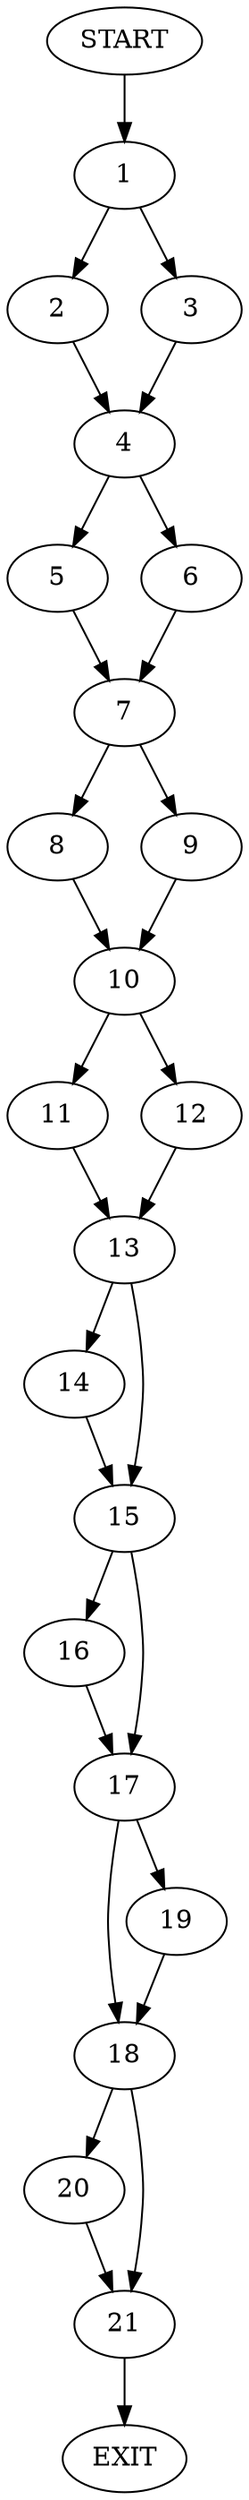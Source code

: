 digraph {
0 [label="START"]
22 [label="EXIT"]
0 -> 1
1 -> 2
1 -> 3
2 -> 4
3 -> 4
4 -> 5
4 -> 6
6 -> 7
5 -> 7
7 -> 8
7 -> 9
8 -> 10
9 -> 10
10 -> 11
10 -> 12
11 -> 13
12 -> 13
13 -> 14
13 -> 15
15 -> 16
15 -> 17
14 -> 15
16 -> 17
17 -> 18
17 -> 19
19 -> 18
18 -> 20
18 -> 21
21 -> 22
20 -> 21
}
